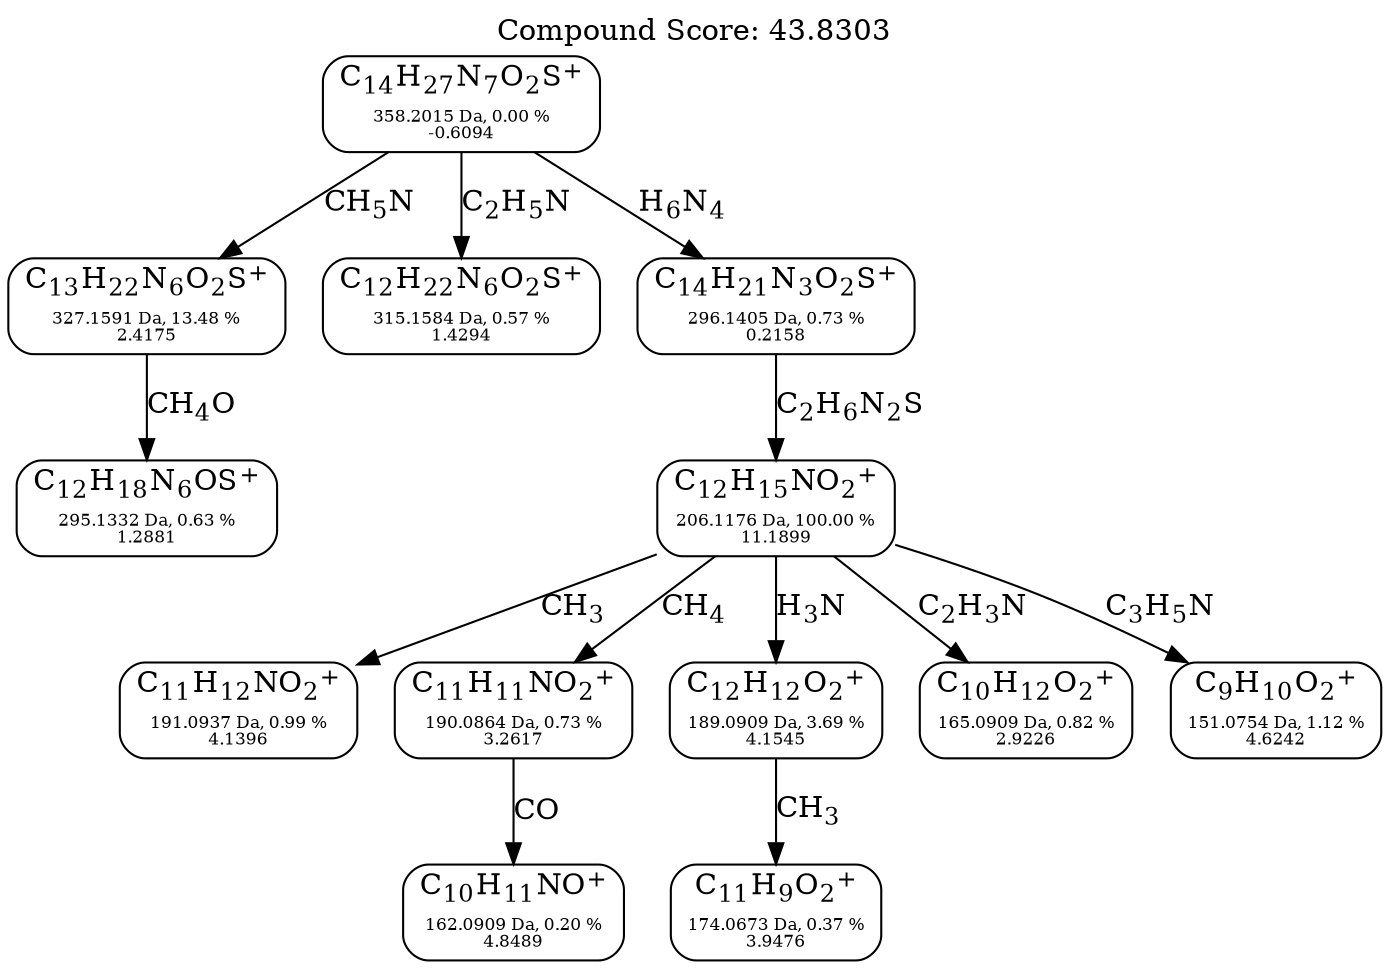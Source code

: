 strict digraph {
	node [shape=rect,style=rounded];
	labelloc="t";
	label="Compound Score: 43.8303";
	C14H28N7O2S [label=<C<SUB>14</SUB>H<SUB>27</SUB>N<SUB>7</SUB>O<SUB>2</SUB>S<SUP>+</SUP><FONT POINT-SIZE="8"><BR /> <BR />358.2015 Da, 0.00 %<BR />-0.6094</FONT>>];
	C13H23N6O2S [label=<C<SUB>13</SUB>H<SUB>22</SUB>N<SUB>6</SUB>O<SUB>2</SUB>S<SUP>+</SUP><FONT POINT-SIZE="8"><BR /> <BR />327.1591 Da, 13.48 %<BR />2.4175</FONT>>];
	C12H23N6O2S [label=<C<SUB>12</SUB>H<SUB>22</SUB>N<SUB>6</SUB>O<SUB>2</SUB>S<SUP>+</SUP><FONT POINT-SIZE="8"><BR /> <BR />315.1584 Da, 0.57 %<BR />1.4294</FONT>>];
	C14H22N3O2S [label=<C<SUB>14</SUB>H<SUB>21</SUB>N<SUB>3</SUB>O<SUB>2</SUB>S<SUP>+</SUP><FONT POINT-SIZE="8"><BR /> <BR />296.1405 Da, 0.73 %<BR />0.2158</FONT>>];
	C12H19N6OS [label=<C<SUB>12</SUB>H<SUB>18</SUB>N<SUB>6</SUB>OS<SUP>+</SUP><FONT POINT-SIZE="8"><BR /> <BR />295.1332 Da, 0.63 %<BR />1.2881</FONT>>];
	C12H16NO2 [label=<C<SUB>12</SUB>H<SUB>15</SUB>NO<SUB>2</SUB><SUP>+</SUP><FONT POINT-SIZE="8"><BR /> <BR />206.1176 Da, 100.00 %<BR />11.1899</FONT>>];
	C11H13NO2 [label=<C<SUB>11</SUB>H<SUB>12</SUB>NO<SUB>2</SUB><SUP>+</SUP><FONT POINT-SIZE="8"><BR /> <BR />191.0937 Da, 0.99 %<BR />4.1396</FONT>>];
	C11H12NO2 [label=<C<SUB>11</SUB>H<SUB>11</SUB>NO<SUB>2</SUB><SUP>+</SUP><FONT POINT-SIZE="8"><BR /> <BR />190.0864 Da, 0.73 %<BR />3.2617</FONT>>];
	C12H13O2 [label=<C<SUB>12</SUB>H<SUB>12</SUB>O<SUB>2</SUB><SUP>+</SUP><FONT POINT-SIZE="8"><BR /> <BR />189.0909 Da, 3.69 %<BR />4.1545</FONT>>];
	C11H10O2 [label=<C<SUB>11</SUB>H<SUB>9</SUB>O<SUB>2</SUB><SUP>+</SUP><FONT POINT-SIZE="8"><BR /> <BR />174.0673 Da, 0.37 %<BR />3.9476</FONT>>];
	C10H13O2 [label=<C<SUB>10</SUB>H<SUB>12</SUB>O<SUB>2</SUB><SUP>+</SUP><FONT POINT-SIZE="8"><BR /> <BR />165.0909 Da, 0.82 %<BR />2.9226</FONT>>];
	C10H12NO [label=<C<SUB>10</SUB>H<SUB>11</SUB>NO<SUP>+</SUP><FONT POINT-SIZE="8"><BR /> <BR />162.0909 Da, 0.20 %<BR />4.8489</FONT>>];
	C9H11O2 [label=<C<SUB>9</SUB>H<SUB>10</SUB>O<SUB>2</SUB><SUP>+</SUP><FONT POINT-SIZE="8"><BR /> <BR />151.0754 Da, 1.12 %<BR />4.6242</FONT>>];

	C14H28N7O2S -> C13H23N6O2S [label=<CH<SUB>5</SUB>N>];
	C14H28N7O2S -> C12H23N6O2S [label=<C<SUB>2</SUB>H<SUB>5</SUB>N>];
	C14H28N7O2S -> C14H22N3O2S [label=<H<SUB>6</SUB>N<SUB>4</SUB>>];
	C13H23N6O2S -> C12H19N6OS [label=<CH<SUB>4</SUB>O>];
	C14H22N3O2S -> C12H16NO2 [label=<C<SUB>2</SUB>H<SUB>6</SUB>N<SUB>2</SUB>S>];
	C12H16NO2 -> C11H13NO2 [label=<CH<SUB>3</SUB>>];
	C12H16NO2 -> C11H12NO2 [label=<CH<SUB>4</SUB>>];
	C12H16NO2 -> C12H13O2 [label=<H<SUB>3</SUB>N>];
	C12H13O2 -> C11H10O2 [label=<CH<SUB>3</SUB>>];
	C12H16NO2 -> C10H13O2 [label=<C<SUB>2</SUB>H<SUB>3</SUB>N>];
	C11H12NO2 -> C10H12NO [label=<CO>];
	C12H16NO2 -> C9H11O2 [label=<C<SUB>3</SUB>H<SUB>5</SUB>N>];
}